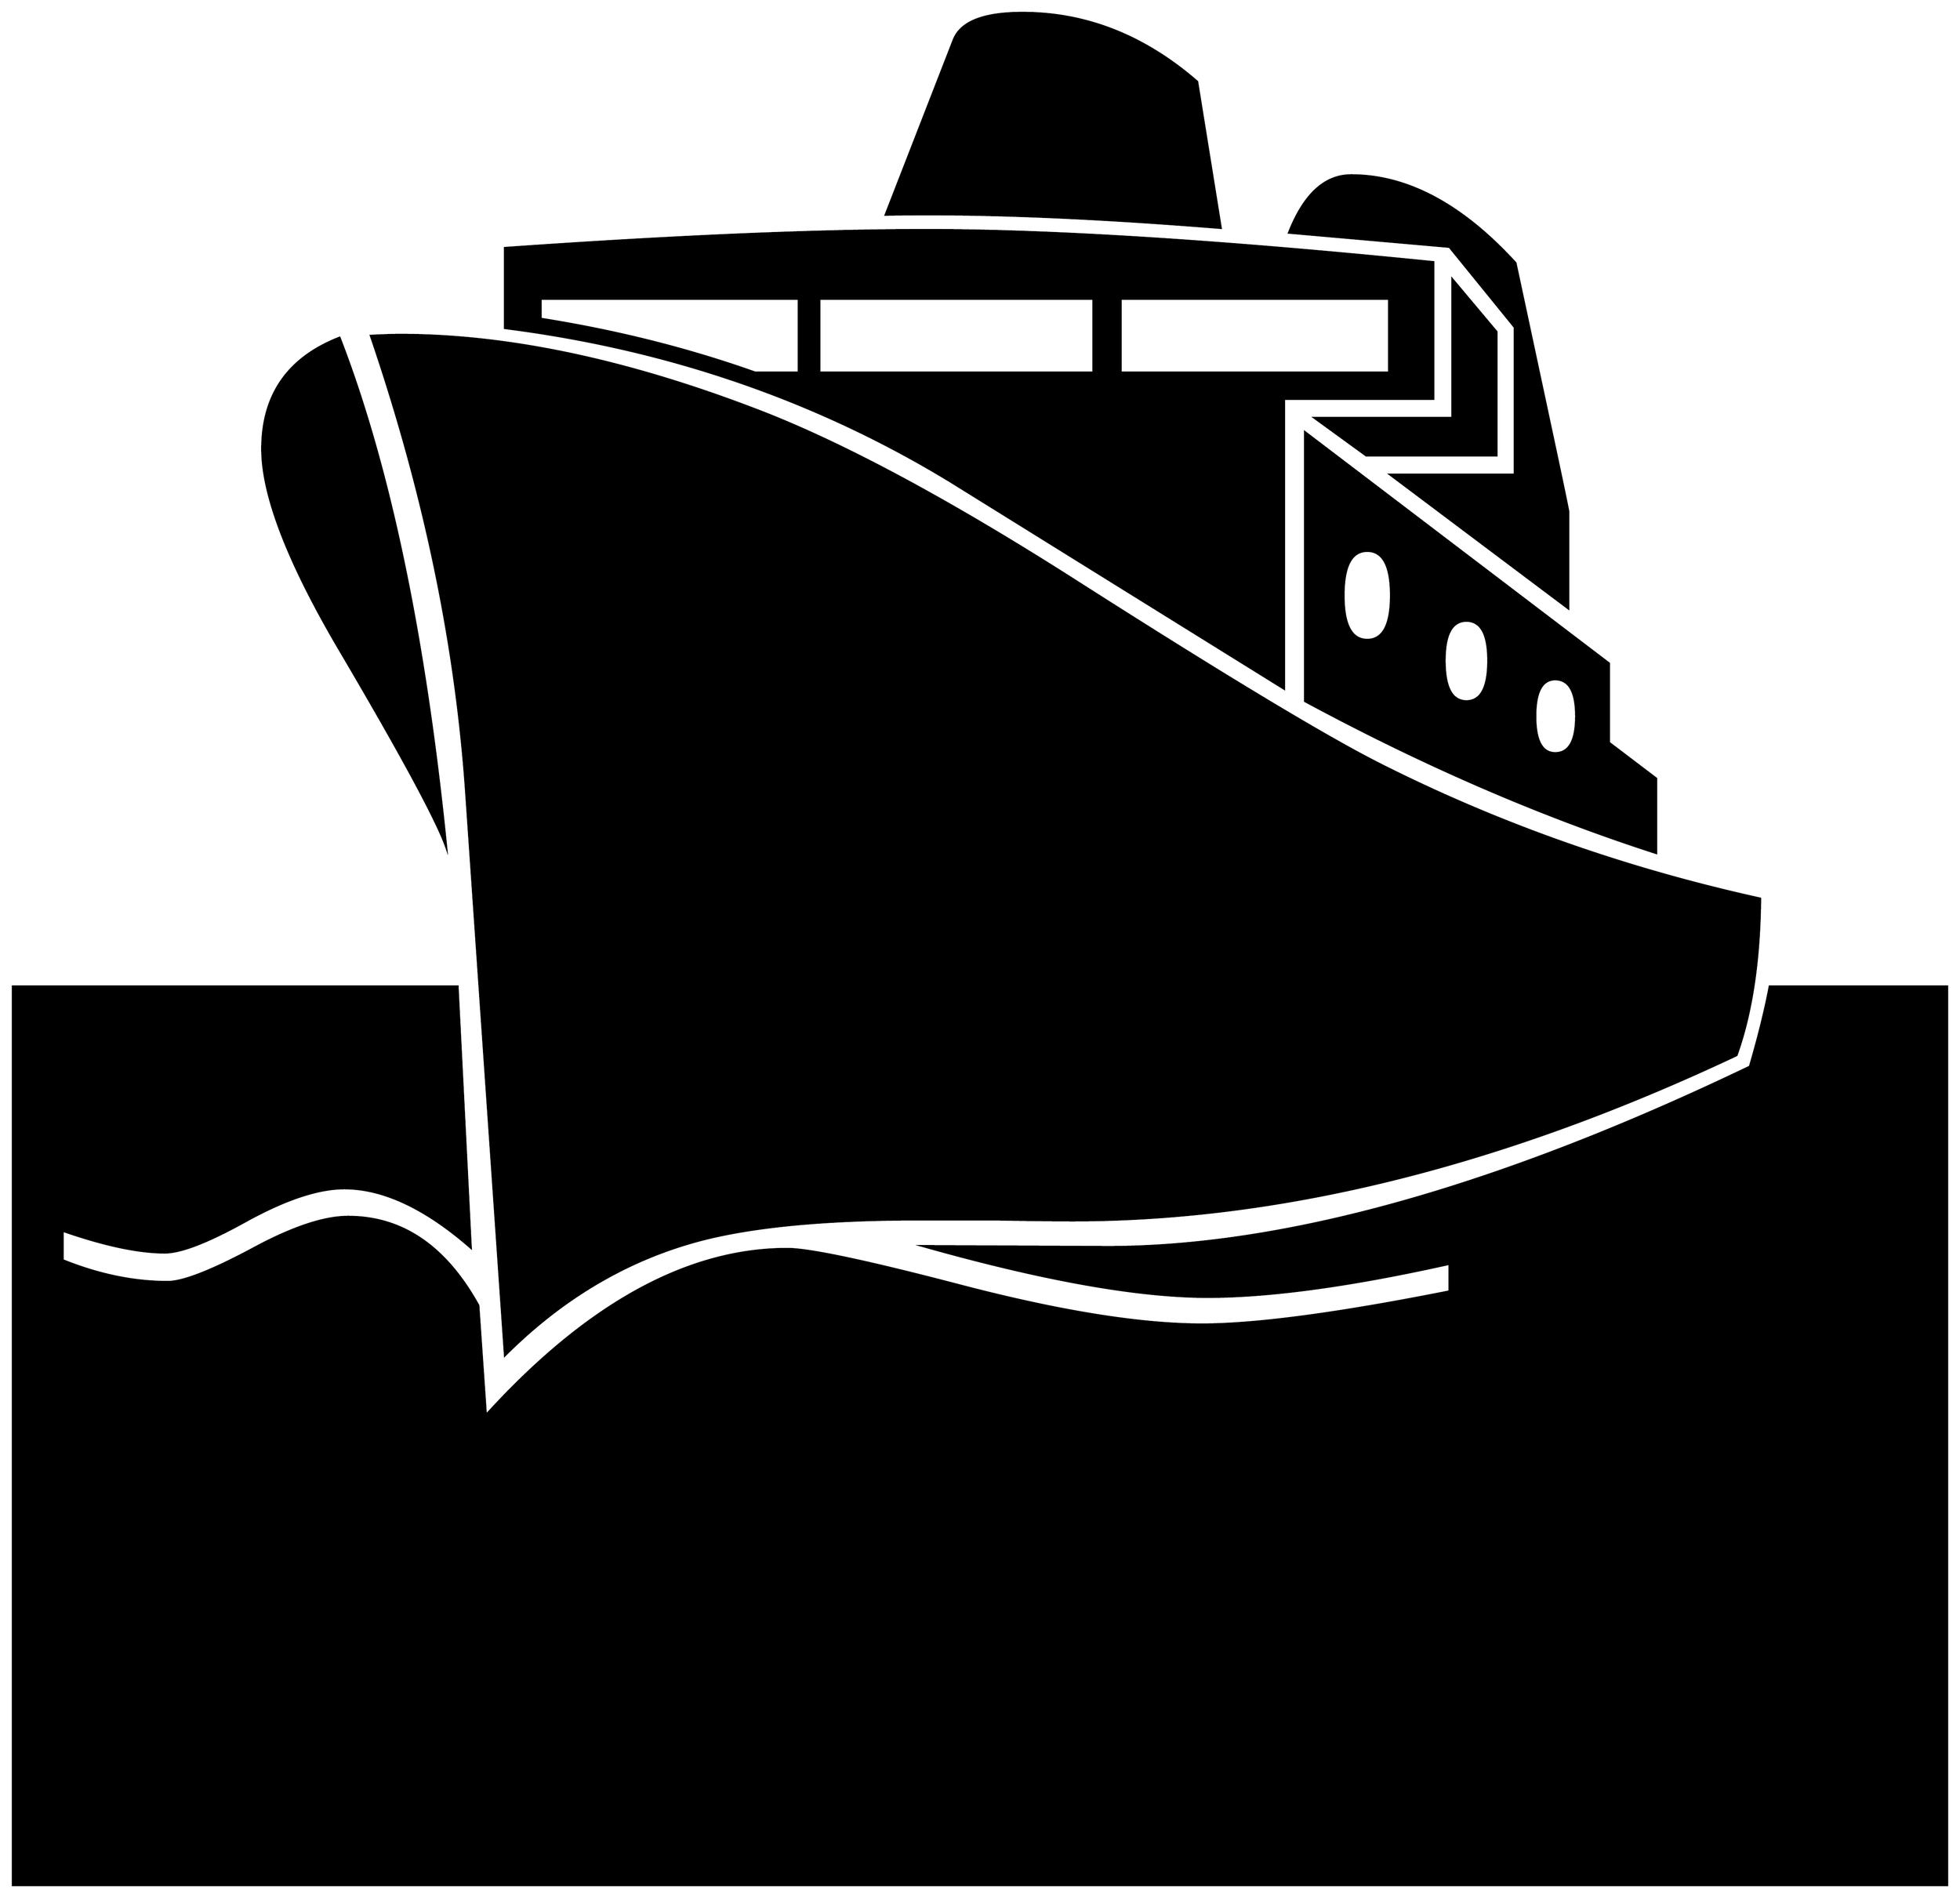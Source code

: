 


\begin{tikzpicture}[y=0.80pt, x=0.80pt, yscale=-1.0, xscale=1.0, inner sep=0pt, outer sep=0pt]
\begin{scope}[shift={(100.0,1673.0)},nonzero rule]
  \path[draw=.,fill=.,line width=1.600pt] (1571.0,-1072.0) --
    (1433.0,-1072.0) -- (1378.0,-1112.0) -- (1524.0,-1112.0) --
    (1524.0,-1259.0) -- (1571.0,-1203.0) -- (1571.0,-1072.0) --
    cycle(1647.0,-910.0) -- (1458.0,-1052.0) -- (1590.0,-1052.0)
    -- (1590.0,-1208.0) -- (1521.0,-1293.0) -- (1351.0,-1308.0)
    .. controls (1367.0,-1348.667) and (1389.0,-1369.0) ..
    (1417.0,-1369.0) .. controls (1476.333,-1369.0) and
    (1534.333,-1338.0) .. (1591.0,-1276.0) -- (1631.0,-1089.0) ..
    controls (1641.667,-1039.0) and (1647.0,-1013.333) ..
    (1647.0,-1012.0) -- (1647.0,-910.0) -- cycle(1279.0,-1313.0)
    .. controls (1139.0,-1324.333) and (1020.667,-1329.0) ..
    (924.0,-1327.0) -- (996.0,-1512.0) .. controls
    (1003.333,-1531.333) and (1027.667,-1541.0) .. (1069.0,-1541.0) ..
    controls (1136.333,-1541.0) and (1198.0,-1516.667) ..
    (1254.0,-1468.0) -- (1279.0,-1313.0) -- cycle(1740.0,-651.0)
    .. controls (1618.0,-690.333) and (1494.0,-744.0) ..
    (1368.0,-812.0) -- (1368.0,-1097.0) -- (1690.0,-852.0) --
    (1690.0,-768.0) -- (1740.0,-730.0) -- (1740.0,-651.0) --
    cycle(1504.0,-1132.0) -- (1346.0,-1132.0) -- (1346.0,-825.0)
    -- (992.0,-1045.0) .. controls (850.667,-1131.0) and
    (693.667,-1185.0) .. (521.0,-1207.0) -- (521.0,-1292.0) ..
    controls (701.0,-1304.667) and (850.0,-1311.0) ..
    (968.0,-1311.0) .. controls (1100.667,-1311.0) and
    (1279.333,-1299.667) .. (1504.0,-1277.0) -- (1504.0,-1132.0) --
    cycle(1850.0,-603.0) .. controls (1849.333,-537.0) and
    (1841.0,-481.667) .. (1825.0,-437.0) .. controls
    (1577.667,-320.333) and (1343.333,-262.0) .. (1122.0,-262.0) ..
    controls (1104.0,-262.0) and (1076.667,-262.333) ..
    (1040.0,-263.0) .. controls (1004.0,-263.0) and
    (977.0,-263.0) .. (959.0,-263.0) .. controls (858.333,-263.0)
    and (780.0,-255.333) .. (724.0,-240.0) .. controls
    (648.667,-219.333) and (581.0,-179.0) .. (521.0,-119.0) --
    (480.0,-714.0) .. controls (469.333,-871.333) and
    (435.667,-1033.0) .. (379.0,-1199.0) .. controls
    (393.0,-1199.667) and (403.333,-1200.0) .. (410.0,-1200.0) ..
    controls (525.333,-1200.0) and (653.333,-1172.667) ..
    (794.0,-1118.0) .. controls (882.667,-1083.333) and
    (993.333,-1023.667) .. (1126.0,-939.0) .. controls
    (1284.667,-837.667) and (1392.667,-772.667) .. (1450.0,-744.0) ..
    controls (1574.667,-681.333) and (1708.0,-634.333) ..
    (1850.0,-603.0) -- cycle(459.0,-657.0) .. controls
    (449.0,-685.667) and (411.0,-756.0) .. (345.0,-868.0) ..
    controls (291.0,-960.0) and (264.0,-1030.333) ..
    (264.0,-1079.0) .. controls (264.0,-1136.333) and
    (291.333,-1175.667) .. (346.0,-1197.0) .. controls
    (398.667,-1061.0) and (436.333,-881.0) .. (459.0,-657.0) --
    cycle(2048.0,442.0) -- (0.0,442.0) -- (0.0,-510.0) --
    (471.0,-510.0) -- (485.0,-233.0) .. controls (437.0,-275.0)
    and (392.333,-296.0) .. (351.0,-296.0) .. controls
    (323.667,-296.0) and (289.333,-284.667) .. (248.0,-262.0) ..
    controls (207.333,-239.333) and (178.333,-228.0) .. (161.0,-228.0)
    .. controls (133.0,-228.0) and (97.0,-235.667) ..
    (53.0,-251.0) -- (53.0,-220.0) .. controls (91.0,-204.667) and
    (128.0,-197.0) .. (164.0,-197.0) .. controls (180.0,-197.0)
    and (209.333,-208.333) .. (252.0,-231.0) .. controls
    (294.667,-254.333) and (329.0,-266.0) .. (355.0,-266.0) ..
    controls (412.333,-266.0) and (458.333,-234.667) .. (493.0,-172.0)
    -- (501.0,-56.0) .. controls (607.667,-173.333) and
    (714.0,-232.0) .. (820.0,-232.0) .. controls (843.333,-232.0)
    and (904.667,-219.0) .. (1004.0,-193.0) .. controls
    (1108.667,-165.667) and (1193.667,-152.0) .. (1259.0,-152.0) ..
    controls (1316.333,-152.0) and (1403.667,-163.667) ..
    (1521.0,-187.0) -- (1521.0,-216.0) .. controls
    (1416.333,-192.667) and (1331.0,-181.0) .. (1265.0,-181.0) ..
    controls (1191.0,-181.0) and (1090.333,-199.0) ..
    (963.0,-235.0) -- (1159.0,-234.0) .. controls
    (1347.0,-234.0) and (1573.667,-297.667) .. (1839.0,-425.0) ..
    controls (1848.333,-457.0) and (1855.333,-485.333) ..
    (1860.0,-510.0) -- (2048.0,-510.0) -- (2048.0,442.0) --
    cycle(1457.0,-1160.0) -- (1457.0,-1238.0) --
    (1173.0,-1238.0) -- (1173.0,-1160.0) -- (1457.0,-1160.0) --
    cycle(1655.0,-796.0) .. controls (1655.0,-822.0) and
    (1647.667,-835.0) .. (1633.0,-835.0) .. controls
    (1619.0,-835.0) and (1612.0,-822.0) .. (1612.0,-796.0) ..
    controls (1612.0,-770.0) and (1619.0,-757.0) ..
    (1633.0,-757.0) .. controls (1647.667,-757.0) and
    (1655.0,-770.0) .. (1655.0,-796.0) -- cycle(1562.0,-855.0)
    .. controls (1562.0,-883.0) and (1554.333,-897.0) ..
    (1539.0,-897.0) .. controls (1523.667,-897.0) and
    (1516.0,-883.0) .. (1516.0,-855.0) .. controls
    (1516.0,-826.333) and (1523.667,-812.0) .. (1539.0,-812.0) ..
    controls (1554.333,-812.0) and (1562.0,-826.333) ..
    (1562.0,-855.0) -- cycle(1459.0,-924.0) .. controls
    (1459.0,-955.333) and (1450.667,-971.0) .. (1434.0,-971.0) ..
    controls (1417.333,-971.0) and (1409.0,-955.333) ..
    (1409.0,-924.0) .. controls (1409.0,-892.667) and
    (1417.333,-877.0) .. (1434.0,-877.0) .. controls
    (1450.667,-877.0) and (1459.0,-892.667) .. (1459.0,-924.0) --
    cycle(1144.0,-1160.0) -- (1144.0,-1238.0) -- (854.0,-1238.0)
    -- (854.0,-1160.0) -- (1144.0,-1160.0) --
    cycle(832.0,-1160.0) -- (832.0,-1238.0) -- (559.0,-1238.0)
    -- (559.0,-1217.0) .. controls (639.0,-1204.333) and
    (714.667,-1185.333) .. (786.0,-1160.0) -- (832.0,-1160.0) --
    cycle;
\end{scope}

\end{tikzpicture}

